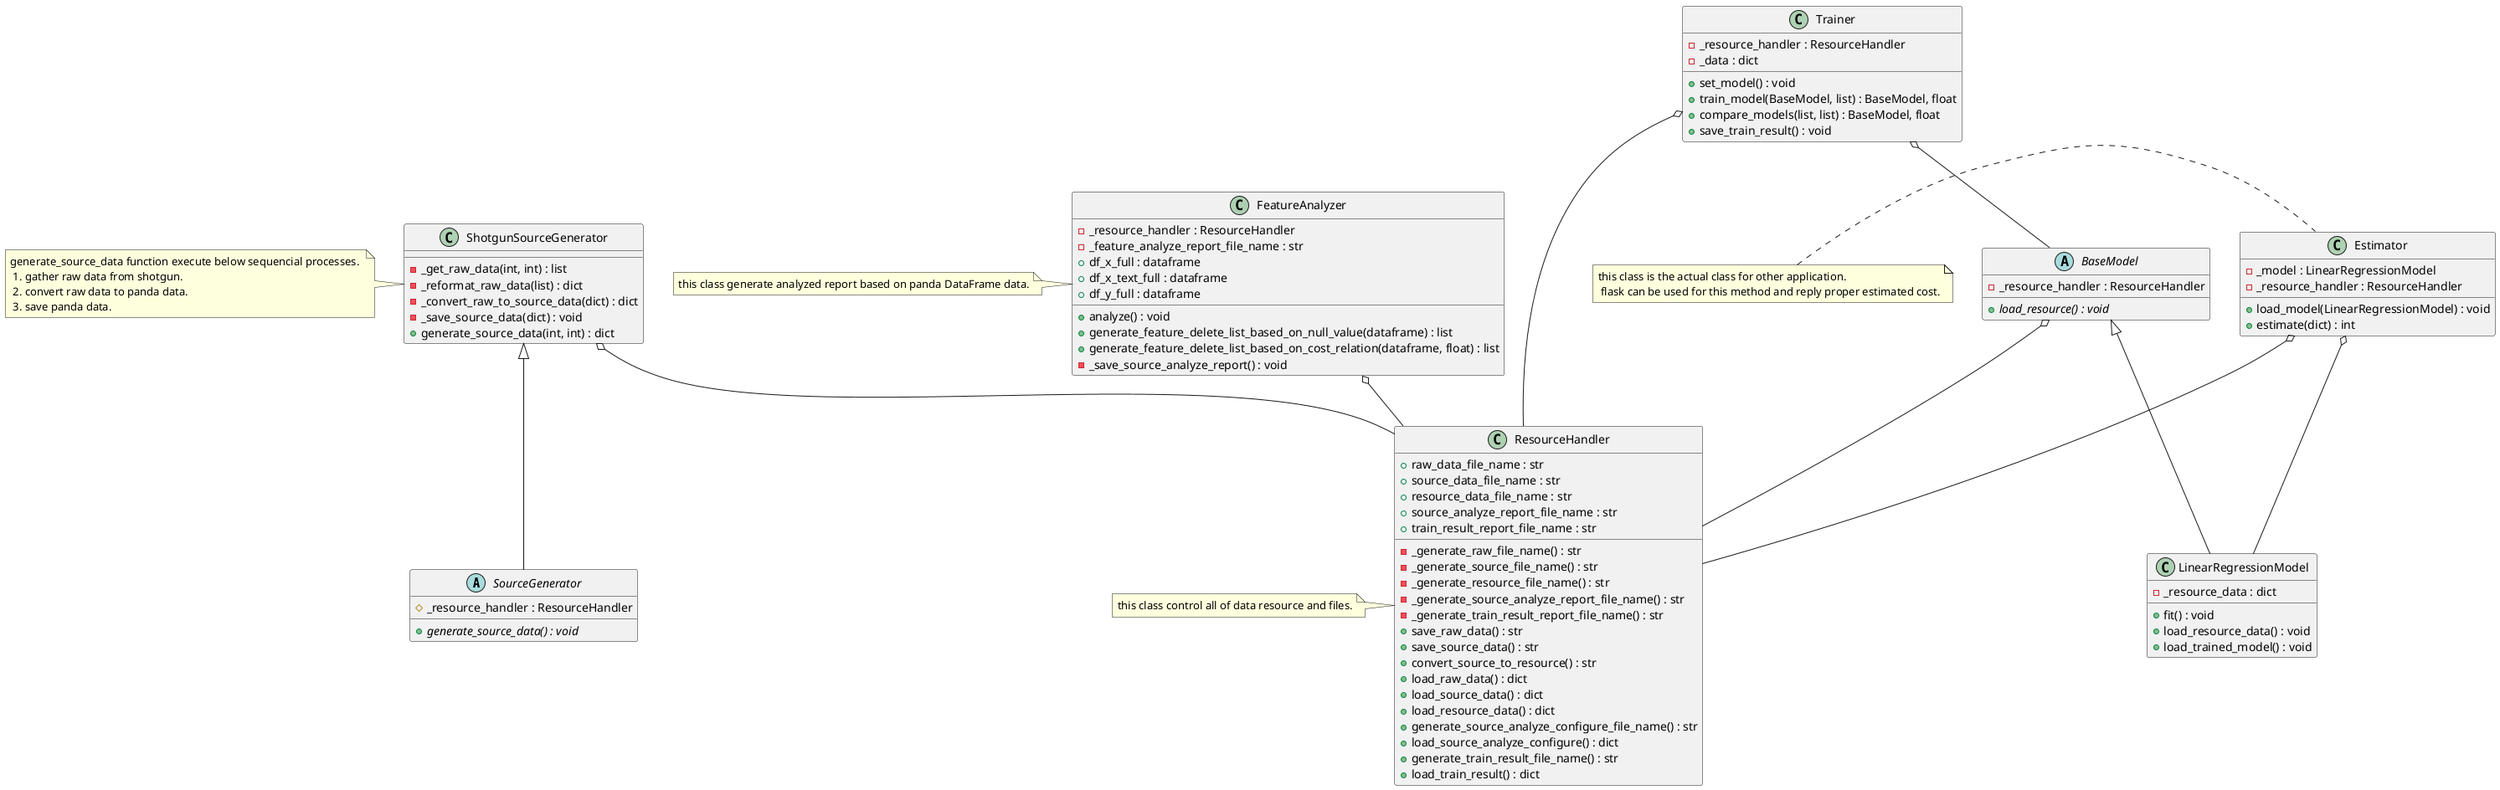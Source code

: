 @startuml

abstract class SourceGenerator {
    #_resource_handler : ResourceHandler
    +{abstract} generate_source_data() : void
}

class ShotgunSourceGenerator {
    -_get_raw_data(int, int) : list
    -_reformat_raw_data(list) : dict
    -_convert_raw_to_source_data(dict) : dict
    -_save_source_data(dict) : void
    +generate_source_data(int, int) : dict
}

class ShotgunSourceGenerator
    note left : generate_source_data function execute below sequencial processes. \n 1. gather raw data from shotgun. \n 2. convert raw data to panda data. \n 3. save panda data.

ShotgunSourceGenerator <|-- SourceGenerator
ShotgunSourceGenerator o-- ResourceHandler

class ResourceHandler {
    +raw_data_file_name : str
    +source_data_file_name : str
    +resource_data_file_name : str
    +source_analyze_report_file_name : str
    +train_result_report_file_name : str
    -_generate_raw_file_name() : str
    -_generate_source_file_name() : str
    -_generate_resource_file_name() : str
    -_generate_source_analyze_report_file_name() : str
    -_generate_train_result_report_file_name() : str
    +save_raw_data() : str
    +save_source_data() : str
    +convert_source_to_resource() : str
    +load_raw_data() : dict
    +load_source_data() : dict
    +load_resource_data() : dict
    +generate_source_analyze_configure_file_name() : str
    +load_source_analyze_configure() : dict
    +generate_train_result_file_name() : str
    +load_train_result() : dict
}

class ResourceHandler
    note left : this class control all of data resource and files.

class FeatureAnalyzer {
    -_resource_handler : ResourceHandler
    -_feature_analyze_report_file_name : str
    +df_x_full : dataframe
    +df_x_text_full : dataframe
    +df_y_full : dataframe
    +analyze() : void
    +generate_feature_delete_list_based_on_null_value(dataframe) : list
    +generate_feature_delete_list_based_on_cost_relation(dataframe, float) : list
    -_save_source_analyze_report() : void
}

class FeatureAnalyzer
    note left : this class generate analyzed report based on panda DataFrame data.

FeatureAnalyzer o-- ResourceHandler

abstract class BaseModel {
    -_resource_handler : ResourceHandler
    +{abstract} load_resource() : void
}

class LinearRegressionModel {
    -_resource_data : dict
    +fit() : void
    +load_resource_data() : void
    +load_trained_model() : void
}

BaseModel <|-- LinearRegressionModel
BaseModel o-- ResourceHandler

class Trainer {
    -_resource_handler : ResourceHandler
    -_data : dict
    +set_model() : void
    +train_model(BaseModel, list) : BaseModel, float
    +compare_models(list, list) : BaseModel, float
    +save_train_result() : void
}

Trainer o-- ResourceHandler
Trainer o-- BaseModel

class Estimator {
    -_model : LinearRegressionModel
    -_resource_handler : ResourceHandler
    +load_model(LinearRegressionModel) : void
    +estimate(dict) : int
}

Estimator o-- ResourceHandler
Estimator o-- LinearRegressionModel

class Estimator
    note left : this class is the actual class for other application. \n flask can be used for this method and reply proper estimated cost.

@enduml